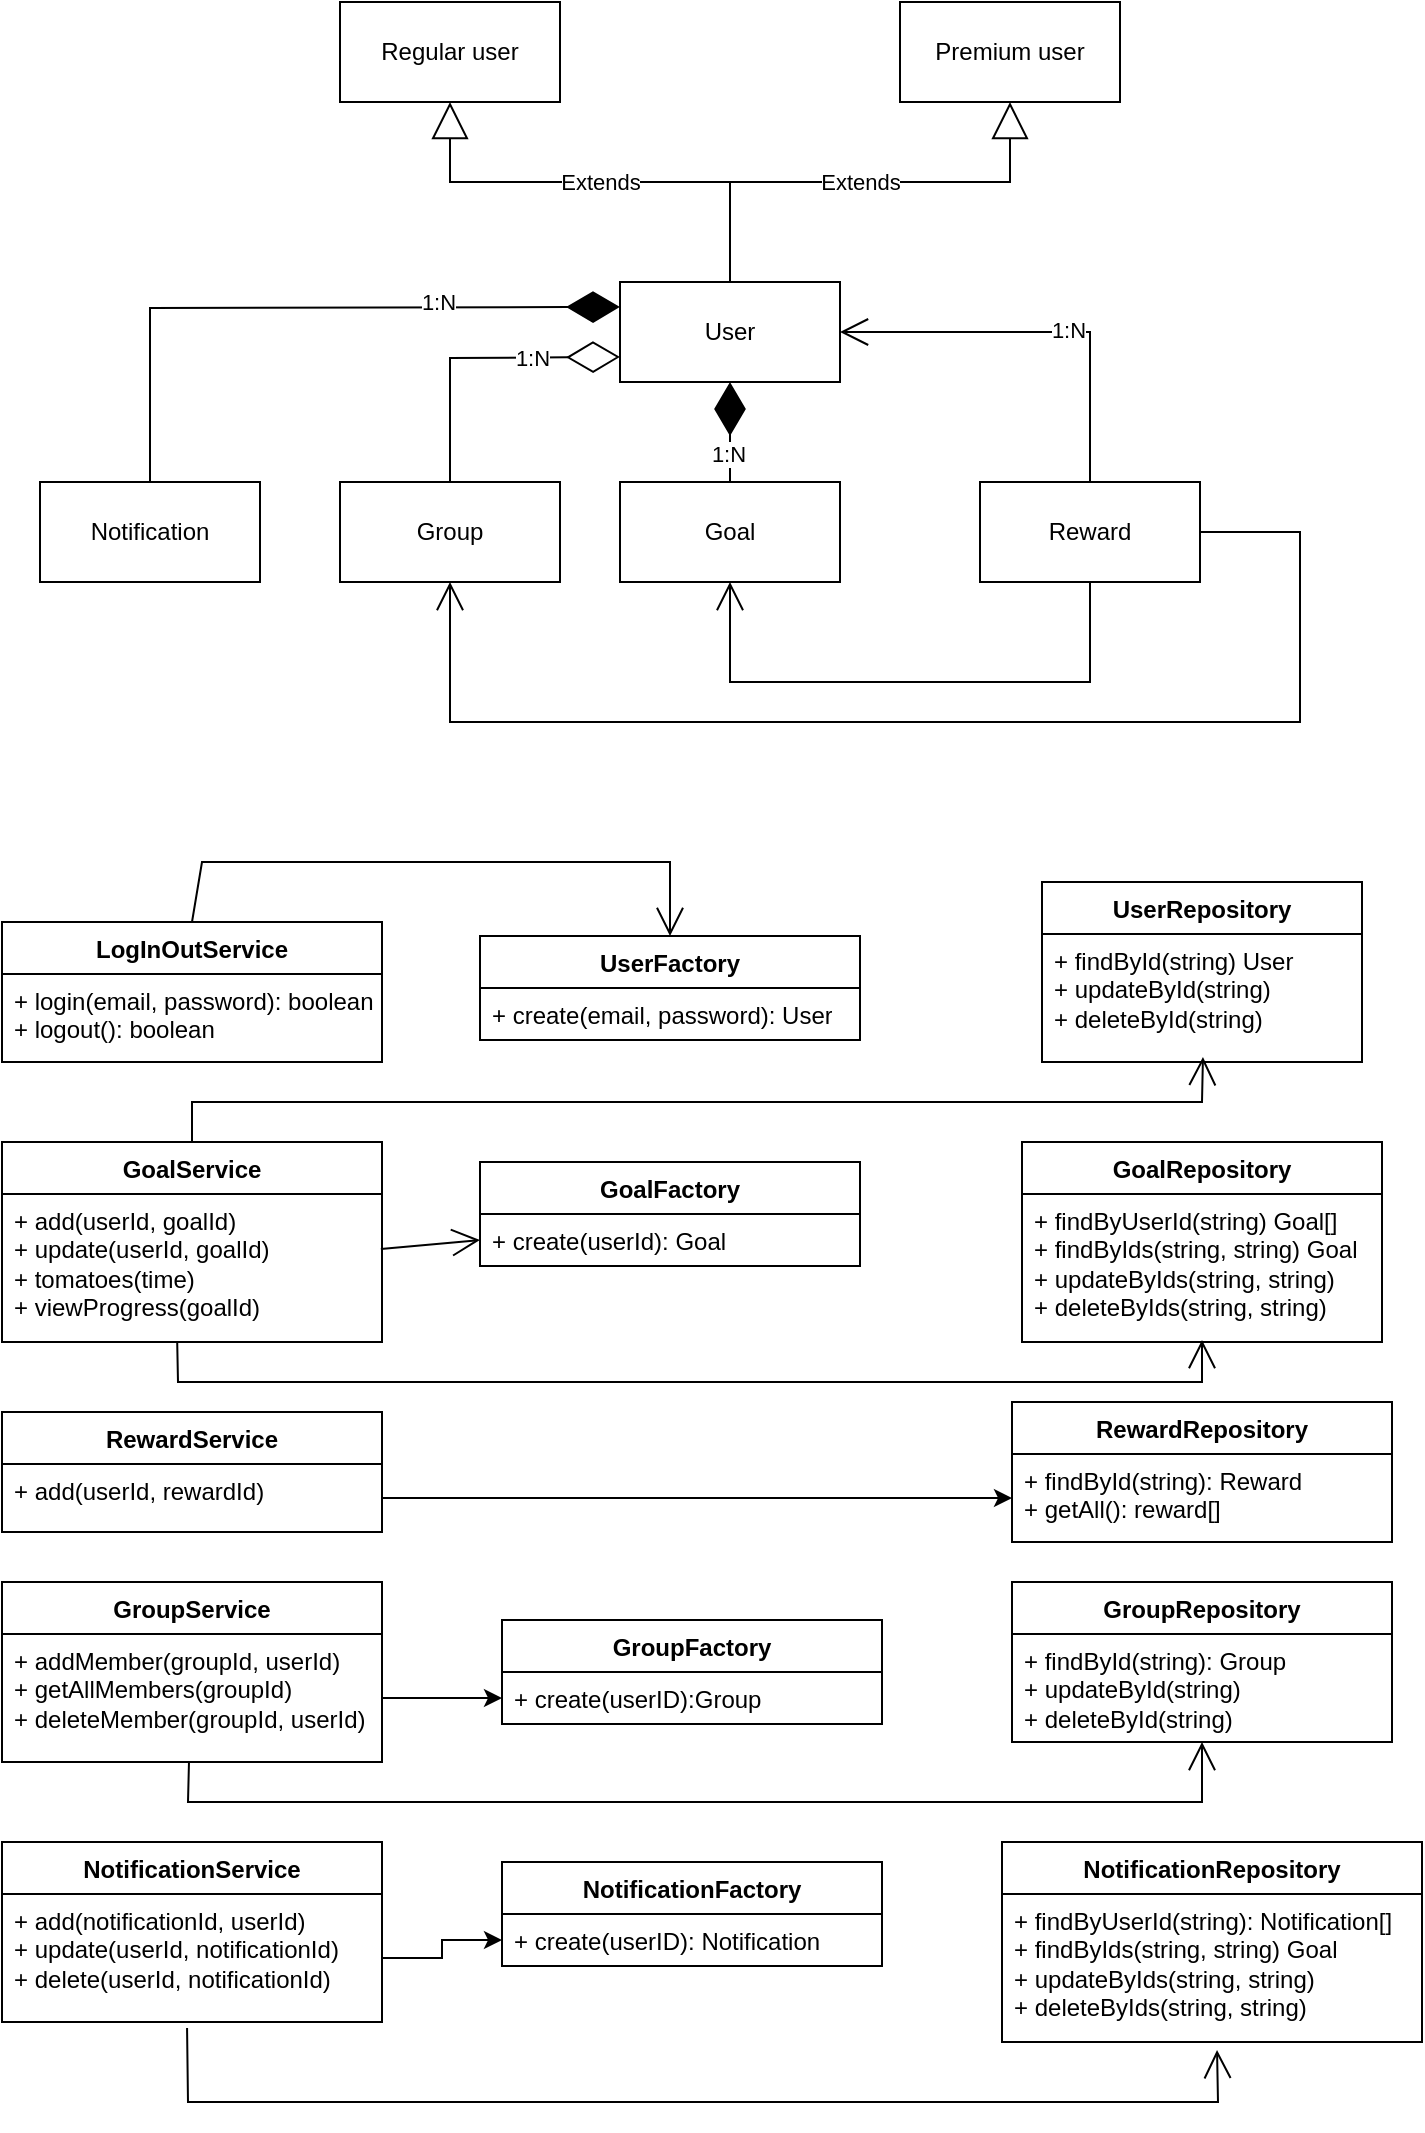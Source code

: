 <mxfile version="21.6.2" type="google">
  <diagram name="第 1 页" id="IECWrCyRatb1NyeB0b4V">
    <mxGraphModel grid="1" page="1" gridSize="10" guides="1" tooltips="1" connect="1" arrows="1" fold="1" pageScale="1" pageWidth="827" pageHeight="1169" math="0" shadow="0">
      <root>
        <mxCell id="0" />
        <mxCell id="1" parent="0" />
        <mxCell id="w8hVPSfSZ9pf_fMig6mf-1" value="User" style="html=1;whiteSpace=wrap;" vertex="1" parent="1">
          <mxGeometry x="389" y="240" width="110" height="50" as="geometry" />
        </mxCell>
        <mxCell id="w8hVPSfSZ9pf_fMig6mf-2" value="Goal" style="html=1;whiteSpace=wrap;" vertex="1" parent="1">
          <mxGeometry x="389" y="340" width="110" height="50" as="geometry" />
        </mxCell>
        <mxCell id="w8hVPSfSZ9pf_fMig6mf-3" value="Group" style="html=1;whiteSpace=wrap;" vertex="1" parent="1">
          <mxGeometry x="249" y="340" width="110" height="50" as="geometry" />
        </mxCell>
        <mxCell id="w8hVPSfSZ9pf_fMig6mf-4" value="Reward" style="html=1;whiteSpace=wrap;" vertex="1" parent="1">
          <mxGeometry x="569" y="340" width="110" height="50" as="geometry" />
        </mxCell>
        <mxCell id="w8hVPSfSZ9pf_fMig6mf-5" value="Notification" style="html=1;whiteSpace=wrap;" vertex="1" parent="1">
          <mxGeometry x="99" y="340" width="110" height="50" as="geometry" />
        </mxCell>
        <mxCell id="w8hVPSfSZ9pf_fMig6mf-6" value="Regular user" style="html=1;whiteSpace=wrap;" vertex="1" parent="1">
          <mxGeometry x="249" y="100" width="110" height="50" as="geometry" />
        </mxCell>
        <mxCell id="w8hVPSfSZ9pf_fMig6mf-7" value="Premium user" style="html=1;whiteSpace=wrap;" vertex="1" parent="1">
          <mxGeometry x="529" y="100" width="110" height="50" as="geometry" />
        </mxCell>
        <mxCell id="w8hVPSfSZ9pf_fMig6mf-11" value="Extends" style="endArrow=block;endSize=16;endFill=0;html=1;rounded=0;exitX=0.5;exitY=0;exitDx=0;exitDy=0;entryX=0.5;entryY=1;entryDx=0;entryDy=0;" edge="1" parent="1" source="w8hVPSfSZ9pf_fMig6mf-1" target="w8hVPSfSZ9pf_fMig6mf-6">
          <mxGeometry width="160" relative="1" as="geometry">
            <mxPoint x="439" y="190" as="sourcePoint" />
            <mxPoint x="332" y="140" as="targetPoint" />
            <Array as="points">
              <mxPoint x="444" y="190" />
              <mxPoint x="304" y="190" />
            </Array>
          </mxGeometry>
        </mxCell>
        <mxCell id="w8hVPSfSZ9pf_fMig6mf-12" value="Extends" style="endArrow=block;endSize=16;endFill=0;html=1;rounded=0;exitX=0.5;exitY=0;exitDx=0;exitDy=0;entryX=0.5;entryY=1;entryDx=0;entryDy=0;" edge="1" parent="1" source="w8hVPSfSZ9pf_fMig6mf-1" target="w8hVPSfSZ9pf_fMig6mf-7">
          <mxGeometry width="160" relative="1" as="geometry">
            <mxPoint x="379" y="310" as="sourcePoint" />
            <mxPoint x="539" y="310" as="targetPoint" />
            <Array as="points">
              <mxPoint x="444" y="190" />
              <mxPoint x="584" y="190" />
            </Array>
          </mxGeometry>
        </mxCell>
        <mxCell id="w8hVPSfSZ9pf_fMig6mf-21" value="" style="endArrow=diamondThin;endFill=1;endSize=24;html=1;rounded=0;entryX=0.5;entryY=1;entryDx=0;entryDy=0;exitX=0.5;exitY=0;exitDx=0;exitDy=0;" edge="1" parent="1" source="w8hVPSfSZ9pf_fMig6mf-2" target="w8hVPSfSZ9pf_fMig6mf-1">
          <mxGeometry width="160" relative="1" as="geometry">
            <mxPoint x="379" y="330" as="sourcePoint" />
            <mxPoint x="539" y="330" as="targetPoint" />
          </mxGeometry>
        </mxCell>
        <mxCell id="w8hVPSfSZ9pf_fMig6mf-30" value="1:N" style="edgeLabel;html=1;align=center;verticalAlign=middle;resizable=0;points=[];" connectable="0" vertex="1" parent="w8hVPSfSZ9pf_fMig6mf-21">
          <mxGeometry x="-0.38" y="1" relative="1" as="geometry">
            <mxPoint y="1" as="offset" />
          </mxGeometry>
        </mxCell>
        <mxCell id="w8hVPSfSZ9pf_fMig6mf-22" value="" style="endArrow=diamondThin;endFill=0;endSize=24;html=1;rounded=0;entryX=0;entryY=0.75;entryDx=0;entryDy=0;exitX=0.5;exitY=0;exitDx=0;exitDy=0;" edge="1" parent="1" source="w8hVPSfSZ9pf_fMig6mf-3" target="w8hVPSfSZ9pf_fMig6mf-1">
          <mxGeometry width="160" relative="1" as="geometry">
            <mxPoint x="379" y="330" as="sourcePoint" />
            <mxPoint x="539" y="330" as="targetPoint" />
            <Array as="points">
              <mxPoint x="304" y="278" />
            </Array>
          </mxGeometry>
        </mxCell>
        <mxCell id="w8hVPSfSZ9pf_fMig6mf-29" value="1:N" style="edgeLabel;html=1;align=center;verticalAlign=middle;resizable=0;points=[];" connectable="0" vertex="1" parent="w8hVPSfSZ9pf_fMig6mf-22">
          <mxGeometry x="0.401" relative="1" as="geometry">
            <mxPoint as="offset" />
          </mxGeometry>
        </mxCell>
        <mxCell id="w8hVPSfSZ9pf_fMig6mf-23" value="" style="endArrow=open;endFill=1;endSize=12;html=1;rounded=0;entryX=1;entryY=0.5;entryDx=0;entryDy=0;exitX=0.5;exitY=0;exitDx=0;exitDy=0;" edge="1" parent="1" source="w8hVPSfSZ9pf_fMig6mf-4" target="w8hVPSfSZ9pf_fMig6mf-1">
          <mxGeometry width="160" relative="1" as="geometry">
            <mxPoint x="379" y="330" as="sourcePoint" />
            <mxPoint x="539" y="330" as="targetPoint" />
            <Array as="points">
              <mxPoint x="624" y="265" />
            </Array>
          </mxGeometry>
        </mxCell>
        <mxCell id="w8hVPSfSZ9pf_fMig6mf-31" value="1:N" style="edgeLabel;html=1;align=center;verticalAlign=middle;resizable=0;points=[];" connectable="0" vertex="1" parent="w8hVPSfSZ9pf_fMig6mf-23">
          <mxGeometry x="-0.14" y="-1" relative="1" as="geometry">
            <mxPoint as="offset" />
          </mxGeometry>
        </mxCell>
        <mxCell id="w8hVPSfSZ9pf_fMig6mf-24" value="" style="endArrow=open;endFill=1;endSize=12;html=1;rounded=0;exitX=0.5;exitY=1;exitDx=0;exitDy=0;entryX=0.5;entryY=1;entryDx=0;entryDy=0;" edge="1" parent="1" source="w8hVPSfSZ9pf_fMig6mf-4" target="w8hVPSfSZ9pf_fMig6mf-2">
          <mxGeometry width="160" relative="1" as="geometry">
            <mxPoint x="379" y="330" as="sourcePoint" />
            <mxPoint x="449" y="440" as="targetPoint" />
            <Array as="points">
              <mxPoint x="624" y="440" />
              <mxPoint x="444" y="440" />
            </Array>
          </mxGeometry>
        </mxCell>
        <mxCell id="w8hVPSfSZ9pf_fMig6mf-25" value="" style="endArrow=open;endFill=1;endSize=12;html=1;rounded=0;exitX=1;exitY=0.5;exitDx=0;exitDy=0;entryX=0.5;entryY=1;entryDx=0;entryDy=0;" edge="1" parent="1" source="w8hVPSfSZ9pf_fMig6mf-4" target="w8hVPSfSZ9pf_fMig6mf-3">
          <mxGeometry width="160" relative="1" as="geometry">
            <mxPoint x="379" y="330" as="sourcePoint" />
            <mxPoint x="539" y="330" as="targetPoint" />
            <Array as="points">
              <mxPoint x="729" y="365" />
              <mxPoint x="729" y="460" />
              <mxPoint x="304" y="460" />
            </Array>
          </mxGeometry>
        </mxCell>
        <mxCell id="w8hVPSfSZ9pf_fMig6mf-26" value="" style="endArrow=diamondThin;endFill=1;endSize=24;html=1;rounded=0;entryX=0;entryY=0.25;entryDx=0;entryDy=0;exitX=0.5;exitY=0;exitDx=0;exitDy=0;" edge="1" parent="1" source="w8hVPSfSZ9pf_fMig6mf-5" target="w8hVPSfSZ9pf_fMig6mf-1">
          <mxGeometry width="160" relative="1" as="geometry">
            <mxPoint x="379" y="350" as="sourcePoint" />
            <mxPoint x="539" y="350" as="targetPoint" />
            <Array as="points">
              <mxPoint x="154" y="253" />
            </Array>
          </mxGeometry>
        </mxCell>
        <mxCell id="w8hVPSfSZ9pf_fMig6mf-27" value="1:N" style="edgeLabel;html=1;align=center;verticalAlign=middle;resizable=0;points=[];" connectable="0" vertex="1" parent="w8hVPSfSZ9pf_fMig6mf-26">
          <mxGeometry x="0.435" y="3" relative="1" as="geometry">
            <mxPoint as="offset" />
          </mxGeometry>
        </mxCell>
        <mxCell id="w8hVPSfSZ9pf_fMig6mf-32" value="LogInOutService" style="swimlane;fontStyle=1;align=center;verticalAlign=top;childLayout=stackLayout;horizontal=1;startSize=26;horizontalStack=0;resizeParent=1;resizeParentMax=0;resizeLast=0;collapsible=1;marginBottom=0;whiteSpace=wrap;html=1;" vertex="1" parent="1">
          <mxGeometry x="80" y="560" width="190" height="70" as="geometry" />
        </mxCell>
        <mxCell id="w8hVPSfSZ9pf_fMig6mf-33" value="+ login(email, password): boolean&lt;br&gt;+ logout(): boolean" style="text;strokeColor=none;fillColor=none;align=left;verticalAlign=top;spacingLeft=4;spacingRight=4;overflow=hidden;rotatable=0;points=[[0,0.5],[1,0.5]];portConstraint=eastwest;whiteSpace=wrap;html=1;" vertex="1" parent="w8hVPSfSZ9pf_fMig6mf-32">
          <mxGeometry y="26" width="190" height="44" as="geometry" />
        </mxCell>
        <mxCell id="w8hVPSfSZ9pf_fMig6mf-36" value="UserRepository" style="swimlane;fontStyle=1;align=center;verticalAlign=top;childLayout=stackLayout;horizontal=1;startSize=26;horizontalStack=0;resizeParent=1;resizeParentMax=0;resizeLast=0;collapsible=1;marginBottom=0;whiteSpace=wrap;html=1;" vertex="1" parent="1">
          <mxGeometry x="600" y="540" width="160" height="90" as="geometry" />
        </mxCell>
        <mxCell id="w8hVPSfSZ9pf_fMig6mf-37" value="+ findById(string) User&lt;br&gt;+ updateById(string)&lt;br&gt;+ deleteById(string)&amp;nbsp;" style="text;strokeColor=none;fillColor=none;align=left;verticalAlign=top;spacingLeft=4;spacingRight=4;overflow=hidden;rotatable=0;points=[[0,0.5],[1,0.5]];portConstraint=eastwest;whiteSpace=wrap;html=1;" vertex="1" parent="w8hVPSfSZ9pf_fMig6mf-36">
          <mxGeometry y="26" width="160" height="64" as="geometry" />
        </mxCell>
        <mxCell id="w8hVPSfSZ9pf_fMig6mf-40" value="UserFactory" style="swimlane;fontStyle=1;align=center;verticalAlign=top;childLayout=stackLayout;horizontal=1;startSize=26;horizontalStack=0;resizeParent=1;resizeParentMax=0;resizeLast=0;collapsible=1;marginBottom=0;whiteSpace=wrap;html=1;" vertex="1" parent="1">
          <mxGeometry x="319" y="567" width="190" height="52" as="geometry" />
        </mxCell>
        <mxCell id="w8hVPSfSZ9pf_fMig6mf-41" value="+ create(email, password): User" style="text;strokeColor=none;fillColor=none;align=left;verticalAlign=top;spacingLeft=4;spacingRight=4;overflow=hidden;rotatable=0;points=[[0,0.5],[1,0.5]];portConstraint=eastwest;whiteSpace=wrap;html=1;" vertex="1" parent="w8hVPSfSZ9pf_fMig6mf-40">
          <mxGeometry y="26" width="190" height="26" as="geometry" />
        </mxCell>
        <mxCell id="w8hVPSfSZ9pf_fMig6mf-51" value="GoalFactory" style="swimlane;fontStyle=1;align=center;verticalAlign=top;childLayout=stackLayout;horizontal=1;startSize=26;horizontalStack=0;resizeParent=1;resizeParentMax=0;resizeLast=0;collapsible=1;marginBottom=0;whiteSpace=wrap;html=1;" vertex="1" parent="1">
          <mxGeometry x="319" y="680" width="190" height="52" as="geometry" />
        </mxCell>
        <mxCell id="w8hVPSfSZ9pf_fMig6mf-52" value="+ create(userId): Goal" style="text;strokeColor=none;fillColor=none;align=left;verticalAlign=top;spacingLeft=4;spacingRight=4;overflow=hidden;rotatable=0;points=[[0,0.5],[1,0.5]];portConstraint=eastwest;whiteSpace=wrap;html=1;" vertex="1" parent="w8hVPSfSZ9pf_fMig6mf-51">
          <mxGeometry y="26" width="190" height="26" as="geometry" />
        </mxCell>
        <mxCell id="w8hVPSfSZ9pf_fMig6mf-53" value="GoalRepository" style="swimlane;fontStyle=1;align=center;verticalAlign=top;childLayout=stackLayout;horizontal=1;startSize=26;horizontalStack=0;resizeParent=1;resizeParentMax=0;resizeLast=0;collapsible=1;marginBottom=0;whiteSpace=wrap;html=1;" vertex="1" parent="1">
          <mxGeometry x="590" y="670" width="180" height="100" as="geometry" />
        </mxCell>
        <mxCell id="w8hVPSfSZ9pf_fMig6mf-54" value="+ findByUserId(string) Goal[]&lt;br&gt;+ findByIds(string, string) Goal&lt;br&gt;+ updateByIds(string,&amp;nbsp;string)&amp;nbsp;&lt;br&gt;+ deleteByIds(string,&amp;nbsp;string)&amp;nbsp;" style="text;strokeColor=none;fillColor=none;align=left;verticalAlign=top;spacingLeft=4;spacingRight=4;overflow=hidden;rotatable=0;points=[[0,0.5],[1,0.5]];portConstraint=eastwest;whiteSpace=wrap;html=1;" vertex="1" parent="w8hVPSfSZ9pf_fMig6mf-53">
          <mxGeometry y="26" width="180" height="74" as="geometry" />
        </mxCell>
        <mxCell id="w8hVPSfSZ9pf_fMig6mf-55" value="GoalService" style="swimlane;fontStyle=1;align=center;verticalAlign=top;childLayout=stackLayout;horizontal=1;startSize=26;horizontalStack=0;resizeParent=1;resizeParentMax=0;resizeLast=0;collapsible=1;marginBottom=0;whiteSpace=wrap;html=1;" vertex="1" parent="1">
          <mxGeometry x="80" y="670" width="190" height="100" as="geometry" />
        </mxCell>
        <mxCell id="w8hVPSfSZ9pf_fMig6mf-56" value="+ add(userId, goalId)&lt;br&gt;+ update(userId, goalId)&lt;br&gt;+ tomatoes(time)&lt;br&gt;+ viewProgress(goalId)" style="text;strokeColor=none;fillColor=none;align=left;verticalAlign=top;spacingLeft=4;spacingRight=4;overflow=hidden;rotatable=0;points=[[0,0.5],[1,0.5]];portConstraint=eastwest;whiteSpace=wrap;html=1;" vertex="1" parent="w8hVPSfSZ9pf_fMig6mf-55">
          <mxGeometry y="26" width="190" height="74" as="geometry" />
        </mxCell>
        <mxCell id="w8hVPSfSZ9pf_fMig6mf-57" value="RewardService" style="swimlane;fontStyle=1;align=center;verticalAlign=top;childLayout=stackLayout;horizontal=1;startSize=26;horizontalStack=0;resizeParent=1;resizeParentMax=0;resizeLast=0;collapsible=1;marginBottom=0;whiteSpace=wrap;html=1;" vertex="1" parent="1">
          <mxGeometry x="80" y="805" width="190" height="60" as="geometry" />
        </mxCell>
        <mxCell id="w8hVPSfSZ9pf_fMig6mf-58" value="+ add(userId, rewardId)" style="text;strokeColor=none;fillColor=none;align=left;verticalAlign=top;spacingLeft=4;spacingRight=4;overflow=hidden;rotatable=0;points=[[0,0.5],[1,0.5]];portConstraint=eastwest;whiteSpace=wrap;html=1;" vertex="1" parent="w8hVPSfSZ9pf_fMig6mf-57">
          <mxGeometry y="26" width="190" height="34" as="geometry" />
        </mxCell>
        <mxCell id="w8hVPSfSZ9pf_fMig6mf-59" value="RewardRepository" style="swimlane;fontStyle=1;align=center;verticalAlign=top;childLayout=stackLayout;horizontal=1;startSize=26;horizontalStack=0;resizeParent=1;resizeParentMax=0;resizeLast=0;collapsible=1;marginBottom=0;whiteSpace=wrap;html=1;" vertex="1" parent="1">
          <mxGeometry x="585" y="800" width="190" height="70" as="geometry" />
        </mxCell>
        <mxCell id="w8hVPSfSZ9pf_fMig6mf-60" value="+ findById(string): Reward&lt;br&gt;+ getAll(): reward[]" style="text;strokeColor=none;fillColor=none;align=left;verticalAlign=top;spacingLeft=4;spacingRight=4;overflow=hidden;rotatable=0;points=[[0,0.5],[1,0.5]];portConstraint=eastwest;whiteSpace=wrap;html=1;" vertex="1" parent="w8hVPSfSZ9pf_fMig6mf-59">
          <mxGeometry y="26" width="190" height="44" as="geometry" />
        </mxCell>
        <mxCell id="w8hVPSfSZ9pf_fMig6mf-61" value="GroupFactory" style="swimlane;fontStyle=1;align=center;verticalAlign=top;childLayout=stackLayout;horizontal=1;startSize=26;horizontalStack=0;resizeParent=1;resizeParentMax=0;resizeLast=0;collapsible=1;marginBottom=0;whiteSpace=wrap;html=1;" vertex="1" parent="1">
          <mxGeometry x="330" y="909" width="190" height="52" as="geometry" />
        </mxCell>
        <mxCell id="w8hVPSfSZ9pf_fMig6mf-62" value="+ create(userID):Group" style="text;strokeColor=none;fillColor=none;align=left;verticalAlign=top;spacingLeft=4;spacingRight=4;overflow=hidden;rotatable=0;points=[[0,0.5],[1,0.5]];portConstraint=eastwest;whiteSpace=wrap;html=1;" vertex="1" parent="w8hVPSfSZ9pf_fMig6mf-61">
          <mxGeometry y="26" width="190" height="26" as="geometry" />
        </mxCell>
        <mxCell id="w8hVPSfSZ9pf_fMig6mf-63" value="GroupRepository" style="swimlane;fontStyle=1;align=center;verticalAlign=top;childLayout=stackLayout;horizontal=1;startSize=26;horizontalStack=0;resizeParent=1;resizeParentMax=0;resizeLast=0;collapsible=1;marginBottom=0;whiteSpace=wrap;html=1;" vertex="1" parent="1">
          <mxGeometry x="585" y="890" width="190" height="80" as="geometry" />
        </mxCell>
        <mxCell id="w8hVPSfSZ9pf_fMig6mf-64" value="+ findById(string): Group&lt;br&gt;+ updateById(string)&lt;br&gt;+ deleteById(string)" style="text;strokeColor=none;fillColor=none;align=left;verticalAlign=top;spacingLeft=4;spacingRight=4;overflow=hidden;rotatable=0;points=[[0,0.5],[1,0.5]];portConstraint=eastwest;whiteSpace=wrap;html=1;" vertex="1" parent="w8hVPSfSZ9pf_fMig6mf-63">
          <mxGeometry y="26" width="190" height="54" as="geometry" />
        </mxCell>
        <mxCell id="w8hVPSfSZ9pf_fMig6mf-65" value="GroupService" style="swimlane;fontStyle=1;align=center;verticalAlign=top;childLayout=stackLayout;horizontal=1;startSize=26;horizontalStack=0;resizeParent=1;resizeParentMax=0;resizeLast=0;collapsible=1;marginBottom=0;whiteSpace=wrap;html=1;" vertex="1" parent="1">
          <mxGeometry x="80" y="890" width="190" height="90" as="geometry" />
        </mxCell>
        <mxCell id="w8hVPSfSZ9pf_fMig6mf-66" value="+ addMember(groupId, userId)&lt;br&gt;+ getAllMembers(groupId)&lt;br&gt;+ deleteMember(groupId, userId)" style="text;strokeColor=none;fillColor=none;align=left;verticalAlign=top;spacingLeft=4;spacingRight=4;overflow=hidden;rotatable=0;points=[[0,0.5],[1,0.5]];portConstraint=eastwest;whiteSpace=wrap;html=1;" vertex="1" parent="w8hVPSfSZ9pf_fMig6mf-65">
          <mxGeometry y="26" width="190" height="64" as="geometry" />
        </mxCell>
        <mxCell id="w8hVPSfSZ9pf_fMig6mf-67" value="" style="endArrow=open;endFill=1;endSize=12;html=1;rounded=0;exitX=0.5;exitY=0;exitDx=0;exitDy=0;entryX=0.5;entryY=0;entryDx=0;entryDy=0;" edge="1" parent="1" source="w8hVPSfSZ9pf_fMig6mf-32" target="w8hVPSfSZ9pf_fMig6mf-40">
          <mxGeometry width="160" relative="1" as="geometry">
            <mxPoint x="270" y="570" as="sourcePoint" />
            <mxPoint x="420" y="570" as="targetPoint" />
            <Array as="points">
              <mxPoint x="180" y="530" />
              <mxPoint x="300" y="530" />
              <mxPoint x="414" y="530" />
            </Array>
          </mxGeometry>
        </mxCell>
        <mxCell id="w8hVPSfSZ9pf_fMig6mf-68" value="" style="endArrow=open;endFill=1;endSize=12;html=1;rounded=0;exitX=0.997;exitY=0.372;exitDx=0;exitDy=0;exitPerimeter=0;entryX=0;entryY=0.5;entryDx=0;entryDy=0;" edge="1" parent="1" source="w8hVPSfSZ9pf_fMig6mf-56" target="w8hVPSfSZ9pf_fMig6mf-52">
          <mxGeometry width="160" relative="1" as="geometry">
            <mxPoint x="270" y="570" as="sourcePoint" />
            <mxPoint x="430" y="570" as="targetPoint" />
          </mxGeometry>
        </mxCell>
        <mxCell id="w8hVPSfSZ9pf_fMig6mf-69" value="" style="endArrow=open;endFill=1;endSize=12;html=1;rounded=0;exitX=0.5;exitY=0;exitDx=0;exitDy=0;entryX=0.503;entryY=0.961;entryDx=0;entryDy=0;entryPerimeter=0;" edge="1" parent="1" source="w8hVPSfSZ9pf_fMig6mf-55" target="w8hVPSfSZ9pf_fMig6mf-37">
          <mxGeometry width="160" relative="1" as="geometry">
            <mxPoint x="270" y="570" as="sourcePoint" />
            <mxPoint x="430" y="570" as="targetPoint" />
            <Array as="points">
              <mxPoint x="175" y="650" />
              <mxPoint x="680" y="650" />
            </Array>
          </mxGeometry>
        </mxCell>
        <mxCell id="w8hVPSfSZ9pf_fMig6mf-70" value="" style="endArrow=open;endFill=1;endSize=12;html=1;rounded=0;exitX=0.461;exitY=0.993;exitDx=0;exitDy=0;exitPerimeter=0;" edge="1" parent="1" source="w8hVPSfSZ9pf_fMig6mf-56">
          <mxGeometry width="160" relative="1" as="geometry">
            <mxPoint x="270" y="570" as="sourcePoint" />
            <mxPoint x="680" y="769" as="targetPoint" />
            <Array as="points">
              <mxPoint x="168" y="790" />
              <mxPoint x="680" y="790" />
            </Array>
          </mxGeometry>
        </mxCell>
        <mxCell id="w8hVPSfSZ9pf_fMig6mf-75" style="edgeStyle=orthogonalEdgeStyle;rounded=0;orthogonalLoop=1;jettySize=auto;html=1;exitX=1;exitY=0.5;exitDx=0;exitDy=0;entryX=0;entryY=0.5;entryDx=0;entryDy=0;" edge="1" parent="1" source="w8hVPSfSZ9pf_fMig6mf-58" target="w8hVPSfSZ9pf_fMig6mf-60">
          <mxGeometry relative="1" as="geometry" />
        </mxCell>
        <mxCell id="w8hVPSfSZ9pf_fMig6mf-78" style="edgeStyle=orthogonalEdgeStyle;rounded=0;orthogonalLoop=1;jettySize=auto;html=1;exitX=1;exitY=0.5;exitDx=0;exitDy=0;" edge="1" parent="1" source="w8hVPSfSZ9pf_fMig6mf-66" target="w8hVPSfSZ9pf_fMig6mf-62">
          <mxGeometry relative="1" as="geometry" />
        </mxCell>
        <mxCell id="w8hVPSfSZ9pf_fMig6mf-79" value="" style="endArrow=open;endFill=1;endSize=12;html=1;rounded=0;exitX=0.492;exitY=1.008;exitDx=0;exitDy=0;exitPerimeter=0;" edge="1" parent="1" source="w8hVPSfSZ9pf_fMig6mf-66" target="w8hVPSfSZ9pf_fMig6mf-64">
          <mxGeometry width="160" relative="1" as="geometry">
            <mxPoint x="300" y="1020" as="sourcePoint" />
            <mxPoint x="460" y="1020" as="targetPoint" />
            <Array as="points">
              <mxPoint x="173" y="1000" />
              <mxPoint x="680" y="1000" />
            </Array>
          </mxGeometry>
        </mxCell>
        <mxCell id="w8hVPSfSZ9pf_fMig6mf-80" value="NotificationFactory" style="swimlane;fontStyle=1;align=center;verticalAlign=top;childLayout=stackLayout;horizontal=1;startSize=26;horizontalStack=0;resizeParent=1;resizeParentMax=0;resizeLast=0;collapsible=1;marginBottom=0;whiteSpace=wrap;html=1;" vertex="1" parent="1">
          <mxGeometry x="330" y="1030" width="190" height="52" as="geometry" />
        </mxCell>
        <mxCell id="w8hVPSfSZ9pf_fMig6mf-81" value="+ create(userID): Notification" style="text;strokeColor=none;fillColor=none;align=left;verticalAlign=top;spacingLeft=4;spacingRight=4;overflow=hidden;rotatable=0;points=[[0,0.5],[1,0.5]];portConstraint=eastwest;whiteSpace=wrap;html=1;" vertex="1" parent="w8hVPSfSZ9pf_fMig6mf-80">
          <mxGeometry y="26" width="190" height="26" as="geometry" />
        </mxCell>
        <mxCell id="w8hVPSfSZ9pf_fMig6mf-82" value="NotificationRepository" style="swimlane;fontStyle=1;align=center;verticalAlign=top;childLayout=stackLayout;horizontal=1;startSize=26;horizontalStack=0;resizeParent=1;resizeParentMax=0;resizeLast=0;collapsible=1;marginBottom=0;whiteSpace=wrap;html=1;" vertex="1" parent="1">
          <mxGeometry x="580" y="1020" width="210" height="100" as="geometry" />
        </mxCell>
        <mxCell id="w8hVPSfSZ9pf_fMig6mf-83" value="+ findByUserId(string): Notification[]&lt;br&gt;+ findByIds(string, string) Goal&lt;br style=&quot;border-color: var(--border-color);&quot;&gt;+ updateByIds(string, string)&amp;nbsp;&lt;br style=&quot;border-color: var(--border-color);&quot;&gt;+ deleteByIds(string,&amp;nbsp;string)&amp;nbsp;" style="text;strokeColor=none;fillColor=none;align=left;verticalAlign=top;spacingLeft=4;spacingRight=4;overflow=hidden;rotatable=0;points=[[0,0.5],[1,0.5]];portConstraint=eastwest;whiteSpace=wrap;html=1;" vertex="1" parent="w8hVPSfSZ9pf_fMig6mf-82">
          <mxGeometry y="26" width="210" height="74" as="geometry" />
        </mxCell>
        <mxCell id="w8hVPSfSZ9pf_fMig6mf-85" value="NotificationService" style="swimlane;fontStyle=1;align=center;verticalAlign=top;childLayout=stackLayout;horizontal=1;startSize=26;horizontalStack=0;resizeParent=1;resizeParentMax=0;resizeLast=0;collapsible=1;marginBottom=0;whiteSpace=wrap;html=1;" vertex="1" parent="1">
          <mxGeometry x="80" y="1020" width="190" height="90" as="geometry" />
        </mxCell>
        <mxCell id="w8hVPSfSZ9pf_fMig6mf-86" value="+ add(notificationId, userId)&lt;br&gt;+ update(userId, notificationId)&lt;br&gt;+ delete(userId, notificationId)" style="text;strokeColor=none;fillColor=none;align=left;verticalAlign=top;spacingLeft=4;spacingRight=4;overflow=hidden;rotatable=0;points=[[0,0.5],[1,0.5]];portConstraint=eastwest;whiteSpace=wrap;html=1;" vertex="1" parent="w8hVPSfSZ9pf_fMig6mf-85">
          <mxGeometry y="26" width="190" height="64" as="geometry" />
        </mxCell>
        <mxCell id="w8hVPSfSZ9pf_fMig6mf-88" style="edgeStyle=orthogonalEdgeStyle;rounded=0;orthogonalLoop=1;jettySize=auto;html=1;exitX=1;exitY=0.5;exitDx=0;exitDy=0;entryX=0;entryY=0.5;entryDx=0;entryDy=0;" edge="1" parent="1" source="w8hVPSfSZ9pf_fMig6mf-86" target="w8hVPSfSZ9pf_fMig6mf-81">
          <mxGeometry relative="1" as="geometry" />
        </mxCell>
        <mxCell id="w8hVPSfSZ9pf_fMig6mf-92" value="" style="endArrow=open;endFill=1;endSize=12;html=1;rounded=0;exitX=0.487;exitY=1.047;exitDx=0;exitDy=0;exitPerimeter=0;entryX=0.512;entryY=1.054;entryDx=0;entryDy=0;entryPerimeter=0;" edge="1" parent="1" source="w8hVPSfSZ9pf_fMig6mf-86" target="w8hVPSfSZ9pf_fMig6mf-83">
          <mxGeometry width="160" relative="1" as="geometry">
            <mxPoint x="500" y="700" as="sourcePoint" />
            <mxPoint x="660" y="700" as="targetPoint" />
            <Array as="points">
              <mxPoint x="173" y="1150" />
              <mxPoint x="688" y="1150" />
            </Array>
          </mxGeometry>
        </mxCell>
      </root>
    </mxGraphModel>
  </diagram>
</mxfile>
